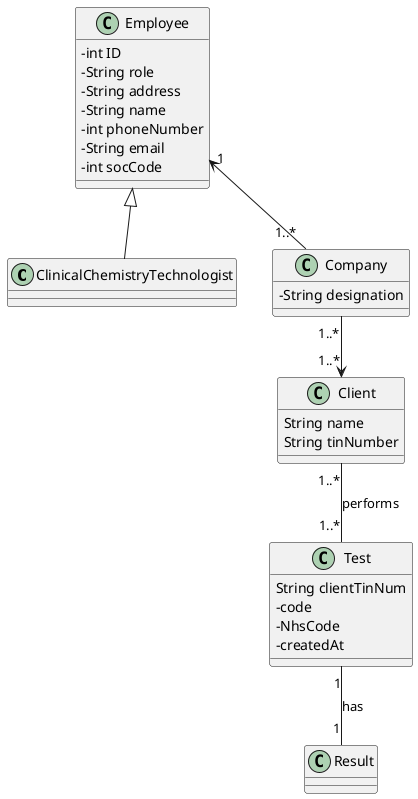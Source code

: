 @startuml

skinparam classAttributeIconSize 0

class ClinicalChemistryTechnologist{
}

class Employee{
- int ID
- String role
- String address
- String name
- int phoneNumber
- String email
- int socCode
}

class Company{
- String designation
}


class Client{
String name
String tinNumber
}

class Result{
}

class Test{
String clientTinNum
- code
- NhsCode
- createdAt
}

Employee <|--  ClinicalChemistryTechnologist
Employee "1" <-- "1..*" Company
Company "1..*" --> "1..*" Client
Test "1" -- "1" Result : has
Client "1..*" -- "1..*" Test : performs



@enduml